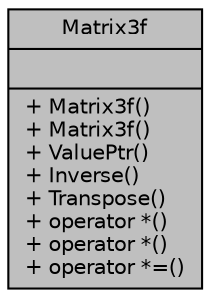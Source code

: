digraph "Matrix3f"
{
 // LATEX_PDF_SIZE
  edge [fontname="Helvetica",fontsize="10",labelfontname="Helvetica",labelfontsize="10"];
  node [fontname="Helvetica",fontsize="10",shape=record];
  Node1 [label="{Matrix3f\n||+ Matrix3f()\l+ Matrix3f()\l+ ValuePtr()\l+ Inverse()\l+ Transpose()\l+ operator *()\l+ operator *()\l+ operator *=()\l}",height=0.2,width=0.4,color="black", fillcolor="grey75", style="filled", fontcolor="black",tooltip=" "];
}

